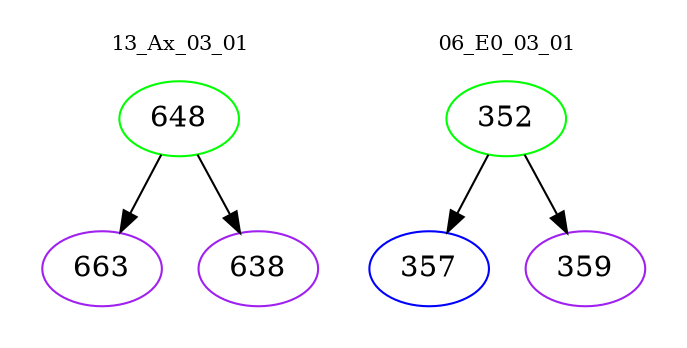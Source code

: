 digraph{
subgraph cluster_0 {
color = white
label = "13_Ax_03_01";
fontsize=10;
T0_648 [label="648", color="green"]
T0_648 -> T0_663 [color="black"]
T0_663 [label="663", color="purple"]
T0_648 -> T0_638 [color="black"]
T0_638 [label="638", color="purple"]
}
subgraph cluster_1 {
color = white
label = "06_E0_03_01";
fontsize=10;
T1_352 [label="352", color="green"]
T1_352 -> T1_357 [color="black"]
T1_357 [label="357", color="blue"]
T1_352 -> T1_359 [color="black"]
T1_359 [label="359", color="purple"]
}
}
